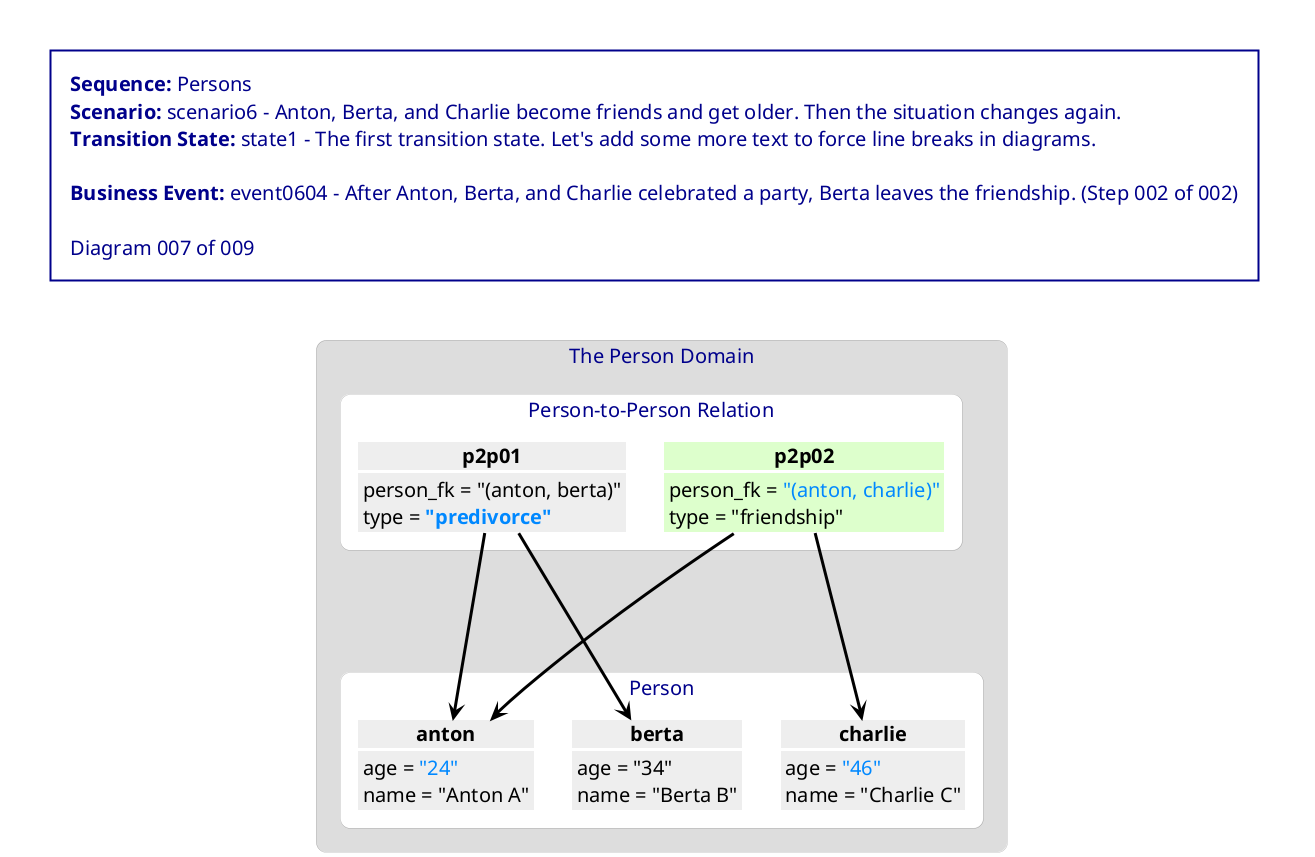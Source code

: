 @startuml Persons_scenario6_state1_007_event0604_002

<style>
    Shadowing false
    Rectangle {
        FontSize 18
        FontStyle bold
        HorizontalAlignment left
        LineThickness 0
        RoundCorner 20
    }
    Object {
        FontSize 20
        FontStyle normal
        HorizontalAlignment left
        LineColor white
        LineThickness 3
        RoundCorner 20
    }
    Arrow {
        LineThickness 3
    }
    Title {
        BackgroundColor white
        FontColor darkblue
        FontSize 20
        FontStyle normal
        HorizontalAlignment left
        LineColor darkblue
        LineThickness 2
        Margin 50
        Padding 20
    }
</style>

title \
<b>Sequence:</b> Persons\n\
<b>Scenario:</b> scenario6 - Anton, Berta, and Charlie become friends and get older. Then the situation changes again.\n\
<b>Transition State:</b> state1 - The first transition state. Let's add some more text to force line breaks in diagrams.\n\n\
<b>Business Event:</b> event0604 - After Anton, Berta, and Charlie celebrated a party, Berta leaves the friendship. (Step 002 of 002)\n\n\
Diagram 007 of 009

rectangle "The Person Domain" as persondomain #DDDDDD {
    rectangle "Person-to-Person Relation" as persondomain_p2pclass #white {
        object "<color:black><b>p2p01</b></color>" as persondomain_p2pclass_p2p01 #EEEEEE {
            <color:black>person_fk = "(anton, berta)"</color>
            <color:black>type = </color><color:0088FF><b>"predivorce"</b></color>
        }
        object "<color:black><b>p2p02</b></color>" as persondomain_p2pclass_p2p02 #DDFFCC {
            <color:black>person_fk = </color><color:0088FF>"(anton, charlie)"</color>
            <color:black>type = "friendship"</color>
        }
    }
    rectangle "Person" as persondomain_personclass #white {
        object "<color:black><b>anton</b></color>" as persondomain_personclass_anton #EEEEEE {
            <color:black>age = </color><color:0088FF>"24"</color>
            <color:black>name = "Anton A"</color>
        }
        object "<color:black><b>berta</b></color>" as persondomain_personclass_berta #EEEEEE {
            <color:black>age = "34"</color>
            <color:black>name = "Berta B"</color>
        }
        object "<color:black><b>charlie</b></color>" as persondomain_personclass_charlie #EEEEEE {
            <color:black>age = </color><color:0088FF>"46"</color>
            <color:black>name = "Charlie C"</color>
        }
    }
}

persondomain_p2pclass_p2p01 ----> persondomain_personclass_anton #black
persondomain_p2pclass_p2p01 ----> persondomain_personclass_berta #black
persondomain_p2pclass_p2p02 ----> persondomain_personclass_anton #black
persondomain_p2pclass_p2p02 --[hidden]--> persondomain_personclass_berta
persondomain_p2pclass_p2p02 ----> persondomain_personclass_charlie #black

@enduml
